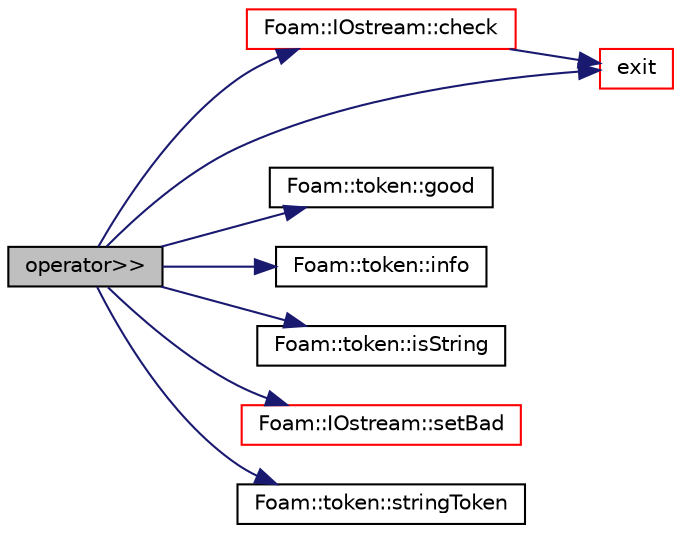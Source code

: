 digraph "operator&gt;&gt;"
{
  bgcolor="transparent";
  edge [fontname="Helvetica",fontsize="10",labelfontname="Helvetica",labelfontsize="10"];
  node [fontname="Helvetica",fontsize="10",shape=record];
  rankdir="LR";
  Node1 [label="operator\>\>",height=0.2,width=0.4,color="black", fillcolor="grey75", style="filled", fontcolor="black"];
  Node1 -> Node2 [color="midnightblue",fontsize="10",style="solid",fontname="Helvetica"];
  Node2 [label="Foam::IOstream::check",height=0.2,width=0.4,color="red",URL="$a01185.html#af85c845c01b78192c2f5302a271d153d",tooltip="Check IOstream status for given operation. "];
  Node2 -> Node3 [color="midnightblue",fontsize="10",style="solid",fontname="Helvetica"];
  Node3 [label="exit",height=0.2,width=0.4,color="red",URL="$a10733.html#a06ca7250d8e89caf05243ec094843642"];
  Node1 -> Node3 [color="midnightblue",fontsize="10",style="solid",fontname="Helvetica"];
  Node1 -> Node4 [color="midnightblue",fontsize="10",style="solid",fontname="Helvetica"];
  Node4 [label="Foam::token::good",height=0.2,width=0.4,color="black",URL="$a02623.html#ad2e41c8280b6cdf93d39e1135d2abdf7"];
  Node1 -> Node5 [color="midnightblue",fontsize="10",style="solid",fontname="Helvetica"];
  Node5 [label="Foam::token::info",height=0.2,width=0.4,color="black",URL="$a02623.html#a149cd2aba34f4fae37e055aae625c957",tooltip="Return info proxy. "];
  Node1 -> Node6 [color="midnightblue",fontsize="10",style="solid",fontname="Helvetica"];
  Node6 [label="Foam::token::isString",height=0.2,width=0.4,color="black",URL="$a02623.html#a3ea0b05483601e9acd735f48ccf7ed80"];
  Node1 -> Node7 [color="midnightblue",fontsize="10",style="solid",fontname="Helvetica"];
  Node7 [label="Foam::IOstream::setBad",height=0.2,width=0.4,color="red",URL="$a01185.html#a638b33dd25b3cd8ea7e846f04fd6a6a3",tooltip="Set stream to be bad. "];
  Node1 -> Node8 [color="midnightblue",fontsize="10",style="solid",fontname="Helvetica"];
  Node8 [label="Foam::token::stringToken",height=0.2,width=0.4,color="black",URL="$a02623.html#af4afc65304c066f9e19b49fdd9ad4792"];
}
